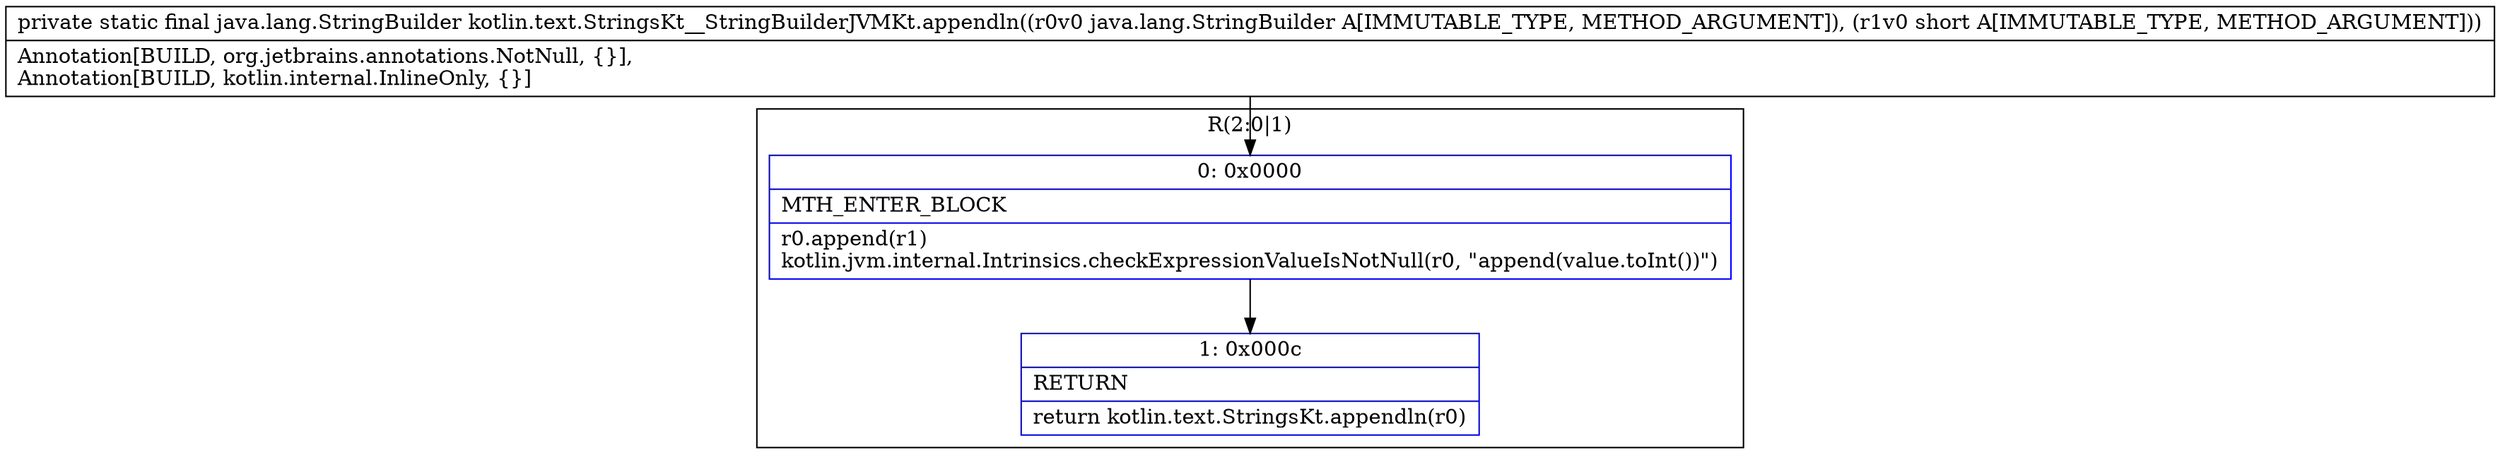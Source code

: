 digraph "CFG forkotlin.text.StringsKt__StringBuilderJVMKt.appendln(Ljava\/lang\/StringBuilder;S)Ljava\/lang\/StringBuilder;" {
subgraph cluster_Region_289355338 {
label = "R(2:0|1)";
node [shape=record,color=blue];
Node_0 [shape=record,label="{0\:\ 0x0000|MTH_ENTER_BLOCK\l|r0.append(r1)\lkotlin.jvm.internal.Intrinsics.checkExpressionValueIsNotNull(r0, \"append(value.toInt())\")\l}"];
Node_1 [shape=record,label="{1\:\ 0x000c|RETURN\l|return kotlin.text.StringsKt.appendln(r0)\l}"];
}
MethodNode[shape=record,label="{private static final java.lang.StringBuilder kotlin.text.StringsKt__StringBuilderJVMKt.appendln((r0v0 java.lang.StringBuilder A[IMMUTABLE_TYPE, METHOD_ARGUMENT]), (r1v0 short A[IMMUTABLE_TYPE, METHOD_ARGUMENT]))  | Annotation[BUILD, org.jetbrains.annotations.NotNull, \{\}], \lAnnotation[BUILD, kotlin.internal.InlineOnly, \{\}]\l}"];
MethodNode -> Node_0;
Node_0 -> Node_1;
}

